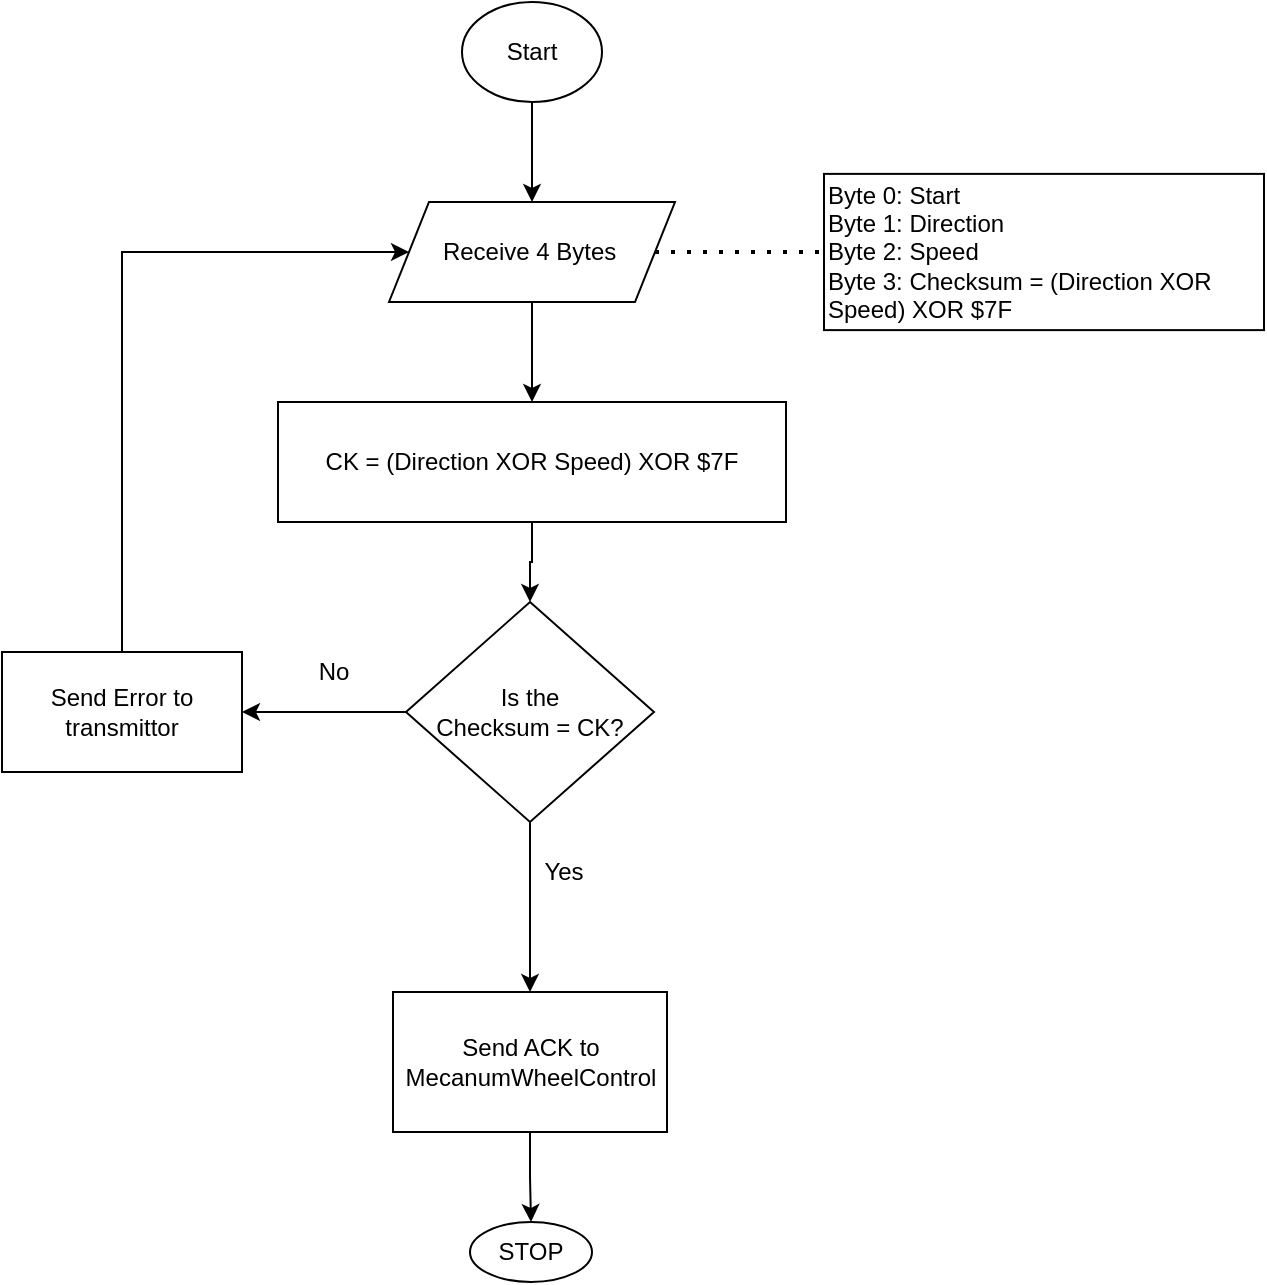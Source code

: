 <mxfile version="16.5.6" type="device"><diagram id="C5RBs43oDa-KdzZeNtuy" name="Page-1"><mxGraphModel dx="782" dy="428" grid="1" gridSize="10" guides="1" tooltips="1" connect="1" arrows="1" fold="1" page="1" pageScale="1" pageWidth="827" pageHeight="1169" math="0" shadow="0"><root><mxCell id="WIyWlLk6GJQsqaUBKTNV-0"/><mxCell id="WIyWlLk6GJQsqaUBKTNV-1" parent="WIyWlLk6GJQsqaUBKTNV-0"/><mxCell id="dCpYJk7nyC3uJk8Q6OSr-2" value="" style="edgeStyle=orthogonalEdgeStyle;rounded=0;orthogonalLoop=1;jettySize=auto;html=1;" parent="WIyWlLk6GJQsqaUBKTNV-1" source="dCpYJk7nyC3uJk8Q6OSr-0" target="dCpYJk7nyC3uJk8Q6OSr-1" edge="1"><mxGeometry relative="1" as="geometry"/></mxCell><mxCell id="dCpYJk7nyC3uJk8Q6OSr-0" value="Start" style="ellipse;whiteSpace=wrap;html=1;" parent="WIyWlLk6GJQsqaUBKTNV-1" vertex="1"><mxGeometry x="379" y="20" width="70" height="50" as="geometry"/></mxCell><mxCell id="dCpYJk7nyC3uJk8Q6OSr-7" value="" style="edgeStyle=orthogonalEdgeStyle;rounded=0;orthogonalLoop=1;jettySize=auto;html=1;entryX=0.5;entryY=0;entryDx=0;entryDy=0;" parent="WIyWlLk6GJQsqaUBKTNV-1" source="dCpYJk7nyC3uJk8Q6OSr-1" target="dCpYJk7nyC3uJk8Q6OSr-9" edge="1"><mxGeometry relative="1" as="geometry"><mxPoint x="414.0" y="170" as="targetPoint"/></mxGeometry></mxCell><mxCell id="dCpYJk7nyC3uJk8Q6OSr-1" value="Receive 4 Bytes&amp;nbsp;" style="shape=parallelogram;perimeter=parallelogramPerimeter;whiteSpace=wrap;html=1;fixedSize=1;" parent="WIyWlLk6GJQsqaUBKTNV-1" vertex="1"><mxGeometry x="342.5" y="120" width="143" height="50" as="geometry"/></mxCell><mxCell id="dCpYJk7nyC3uJk8Q6OSr-11" value="" style="edgeStyle=orthogonalEdgeStyle;rounded=0;orthogonalLoop=1;jettySize=auto;html=1;entryX=0.5;entryY=0;entryDx=0;entryDy=0;" parent="WIyWlLk6GJQsqaUBKTNV-1" source="dCpYJk7nyC3uJk8Q6OSr-9" target="dCpYJk7nyC3uJk8Q6OSr-12" edge="1"><mxGeometry relative="1" as="geometry"><mxPoint x="414.0" y="360" as="targetPoint"/></mxGeometry></mxCell><mxCell id="dCpYJk7nyC3uJk8Q6OSr-9" value="CK = (Direction XOR Speed) XOR $7F" style="rounded=0;whiteSpace=wrap;html=1;" parent="WIyWlLk6GJQsqaUBKTNV-1" vertex="1"><mxGeometry x="287" y="220" width="254" height="60" as="geometry"/></mxCell><mxCell id="dCpYJk7nyC3uJk8Q6OSr-17" value="" style="edgeStyle=orthogonalEdgeStyle;rounded=0;orthogonalLoop=1;jettySize=auto;html=1;exitX=0.5;exitY=1;exitDx=0;exitDy=0;entryX=0.5;entryY=0;entryDx=0;entryDy=0;" parent="WIyWlLk6GJQsqaUBKTNV-1" source="dCpYJk7nyC3uJk8Q6OSr-12" target="dCpYJk7nyC3uJk8Q6OSr-19" edge="1"><mxGeometry relative="1" as="geometry"><mxPoint x="413" y="480" as="targetPoint"/></mxGeometry></mxCell><mxCell id="dCpYJk7nyC3uJk8Q6OSr-24" value="" style="edgeStyle=orthogonalEdgeStyle;rounded=0;orthogonalLoop=1;jettySize=auto;html=1;" parent="WIyWlLk6GJQsqaUBKTNV-1" source="dCpYJk7nyC3uJk8Q6OSr-12" target="dCpYJk7nyC3uJk8Q6OSr-23" edge="1"><mxGeometry relative="1" as="geometry"/></mxCell><mxCell id="dCpYJk7nyC3uJk8Q6OSr-12" value="Is the &lt;br&gt;Checksum = CK?" style="rhombus;whiteSpace=wrap;html=1;" parent="WIyWlLk6GJQsqaUBKTNV-1" vertex="1"><mxGeometry x="351" y="320" width="124" height="110" as="geometry"/></mxCell><mxCell id="dCpYJk7nyC3uJk8Q6OSr-13" value="Byte 0: Start&lt;br&gt;Byte 1: Direction&lt;br&gt;Byte 2: Speed&lt;br&gt;Byte 3: Checksum = (Direction XOR Speed) XOR $7F" style="whiteSpace=wrap;html=1;align=left;" parent="WIyWlLk6GJQsqaUBKTNV-1" vertex="1"><mxGeometry x="560" y="105.94" width="220" height="78.12" as="geometry"/></mxCell><mxCell id="dCpYJk7nyC3uJk8Q6OSr-15" value="" style="endArrow=none;dashed=1;html=1;dashPattern=1 3;strokeWidth=2;rounded=0;exitX=1;exitY=0.5;exitDx=0;exitDy=0;entryX=0;entryY=0.5;entryDx=0;entryDy=0;" parent="WIyWlLk6GJQsqaUBKTNV-1" source="dCpYJk7nyC3uJk8Q6OSr-1" target="dCpYJk7nyC3uJk8Q6OSr-13" edge="1"><mxGeometry width="50" height="50" relative="1" as="geometry"><mxPoint x="430" y="290" as="sourcePoint"/><mxPoint x="480" y="240" as="targetPoint"/></mxGeometry></mxCell><mxCell id="dCpYJk7nyC3uJk8Q6OSr-18" value="Yes" style="text;html=1;strokeColor=none;fillColor=none;align=center;verticalAlign=middle;whiteSpace=wrap;rounded=0;" parent="WIyWlLk6GJQsqaUBKTNV-1" vertex="1"><mxGeometry x="400" y="440" width="60" height="30" as="geometry"/></mxCell><mxCell id="dCpYJk7nyC3uJk8Q6OSr-22" value="" style="edgeStyle=orthogonalEdgeStyle;rounded=0;orthogonalLoop=1;jettySize=auto;html=1;" parent="WIyWlLk6GJQsqaUBKTNV-1" source="dCpYJk7nyC3uJk8Q6OSr-19" target="dCpYJk7nyC3uJk8Q6OSr-21" edge="1"><mxGeometry relative="1" as="geometry"/></mxCell><mxCell id="dCpYJk7nyC3uJk8Q6OSr-19" value="Send ACK to MecanumWheelControl" style="whiteSpace=wrap;html=1;" parent="WIyWlLk6GJQsqaUBKTNV-1" vertex="1"><mxGeometry x="344.5" y="515" width="137" height="70" as="geometry"/></mxCell><mxCell id="dCpYJk7nyC3uJk8Q6OSr-21" value="STOP" style="ellipse;whiteSpace=wrap;html=1;" parent="WIyWlLk6GJQsqaUBKTNV-1" vertex="1"><mxGeometry x="383" y="630" width="61" height="30" as="geometry"/></mxCell><mxCell id="dCpYJk7nyC3uJk8Q6OSr-23" value="Send Error to transmittor" style="whiteSpace=wrap;html=1;" parent="WIyWlLk6GJQsqaUBKTNV-1" vertex="1"><mxGeometry x="149" y="345" width="120" height="60" as="geometry"/></mxCell><mxCell id="dCpYJk7nyC3uJk8Q6OSr-25" value="No" style="text;html=1;strokeColor=none;fillColor=none;align=center;verticalAlign=middle;whiteSpace=wrap;rounded=0;" parent="WIyWlLk6GJQsqaUBKTNV-1" vertex="1"><mxGeometry x="284.5" y="340" width="60" height="30" as="geometry"/></mxCell><mxCell id="dCpYJk7nyC3uJk8Q6OSr-26" value="" style="endArrow=classic;html=1;rounded=0;exitX=0.5;exitY=0;exitDx=0;exitDy=0;entryX=0;entryY=0.5;entryDx=0;entryDy=0;" parent="WIyWlLk6GJQsqaUBKTNV-1" source="dCpYJk7nyC3uJk8Q6OSr-23" target="dCpYJk7nyC3uJk8Q6OSr-1" edge="1"><mxGeometry width="50" height="50" relative="1" as="geometry"><mxPoint x="200" y="270" as="sourcePoint"/><mxPoint x="410" y="190" as="targetPoint"/><Array as="points"><mxPoint x="209" y="145"/></Array></mxGeometry></mxCell></root></mxGraphModel></diagram></mxfile>